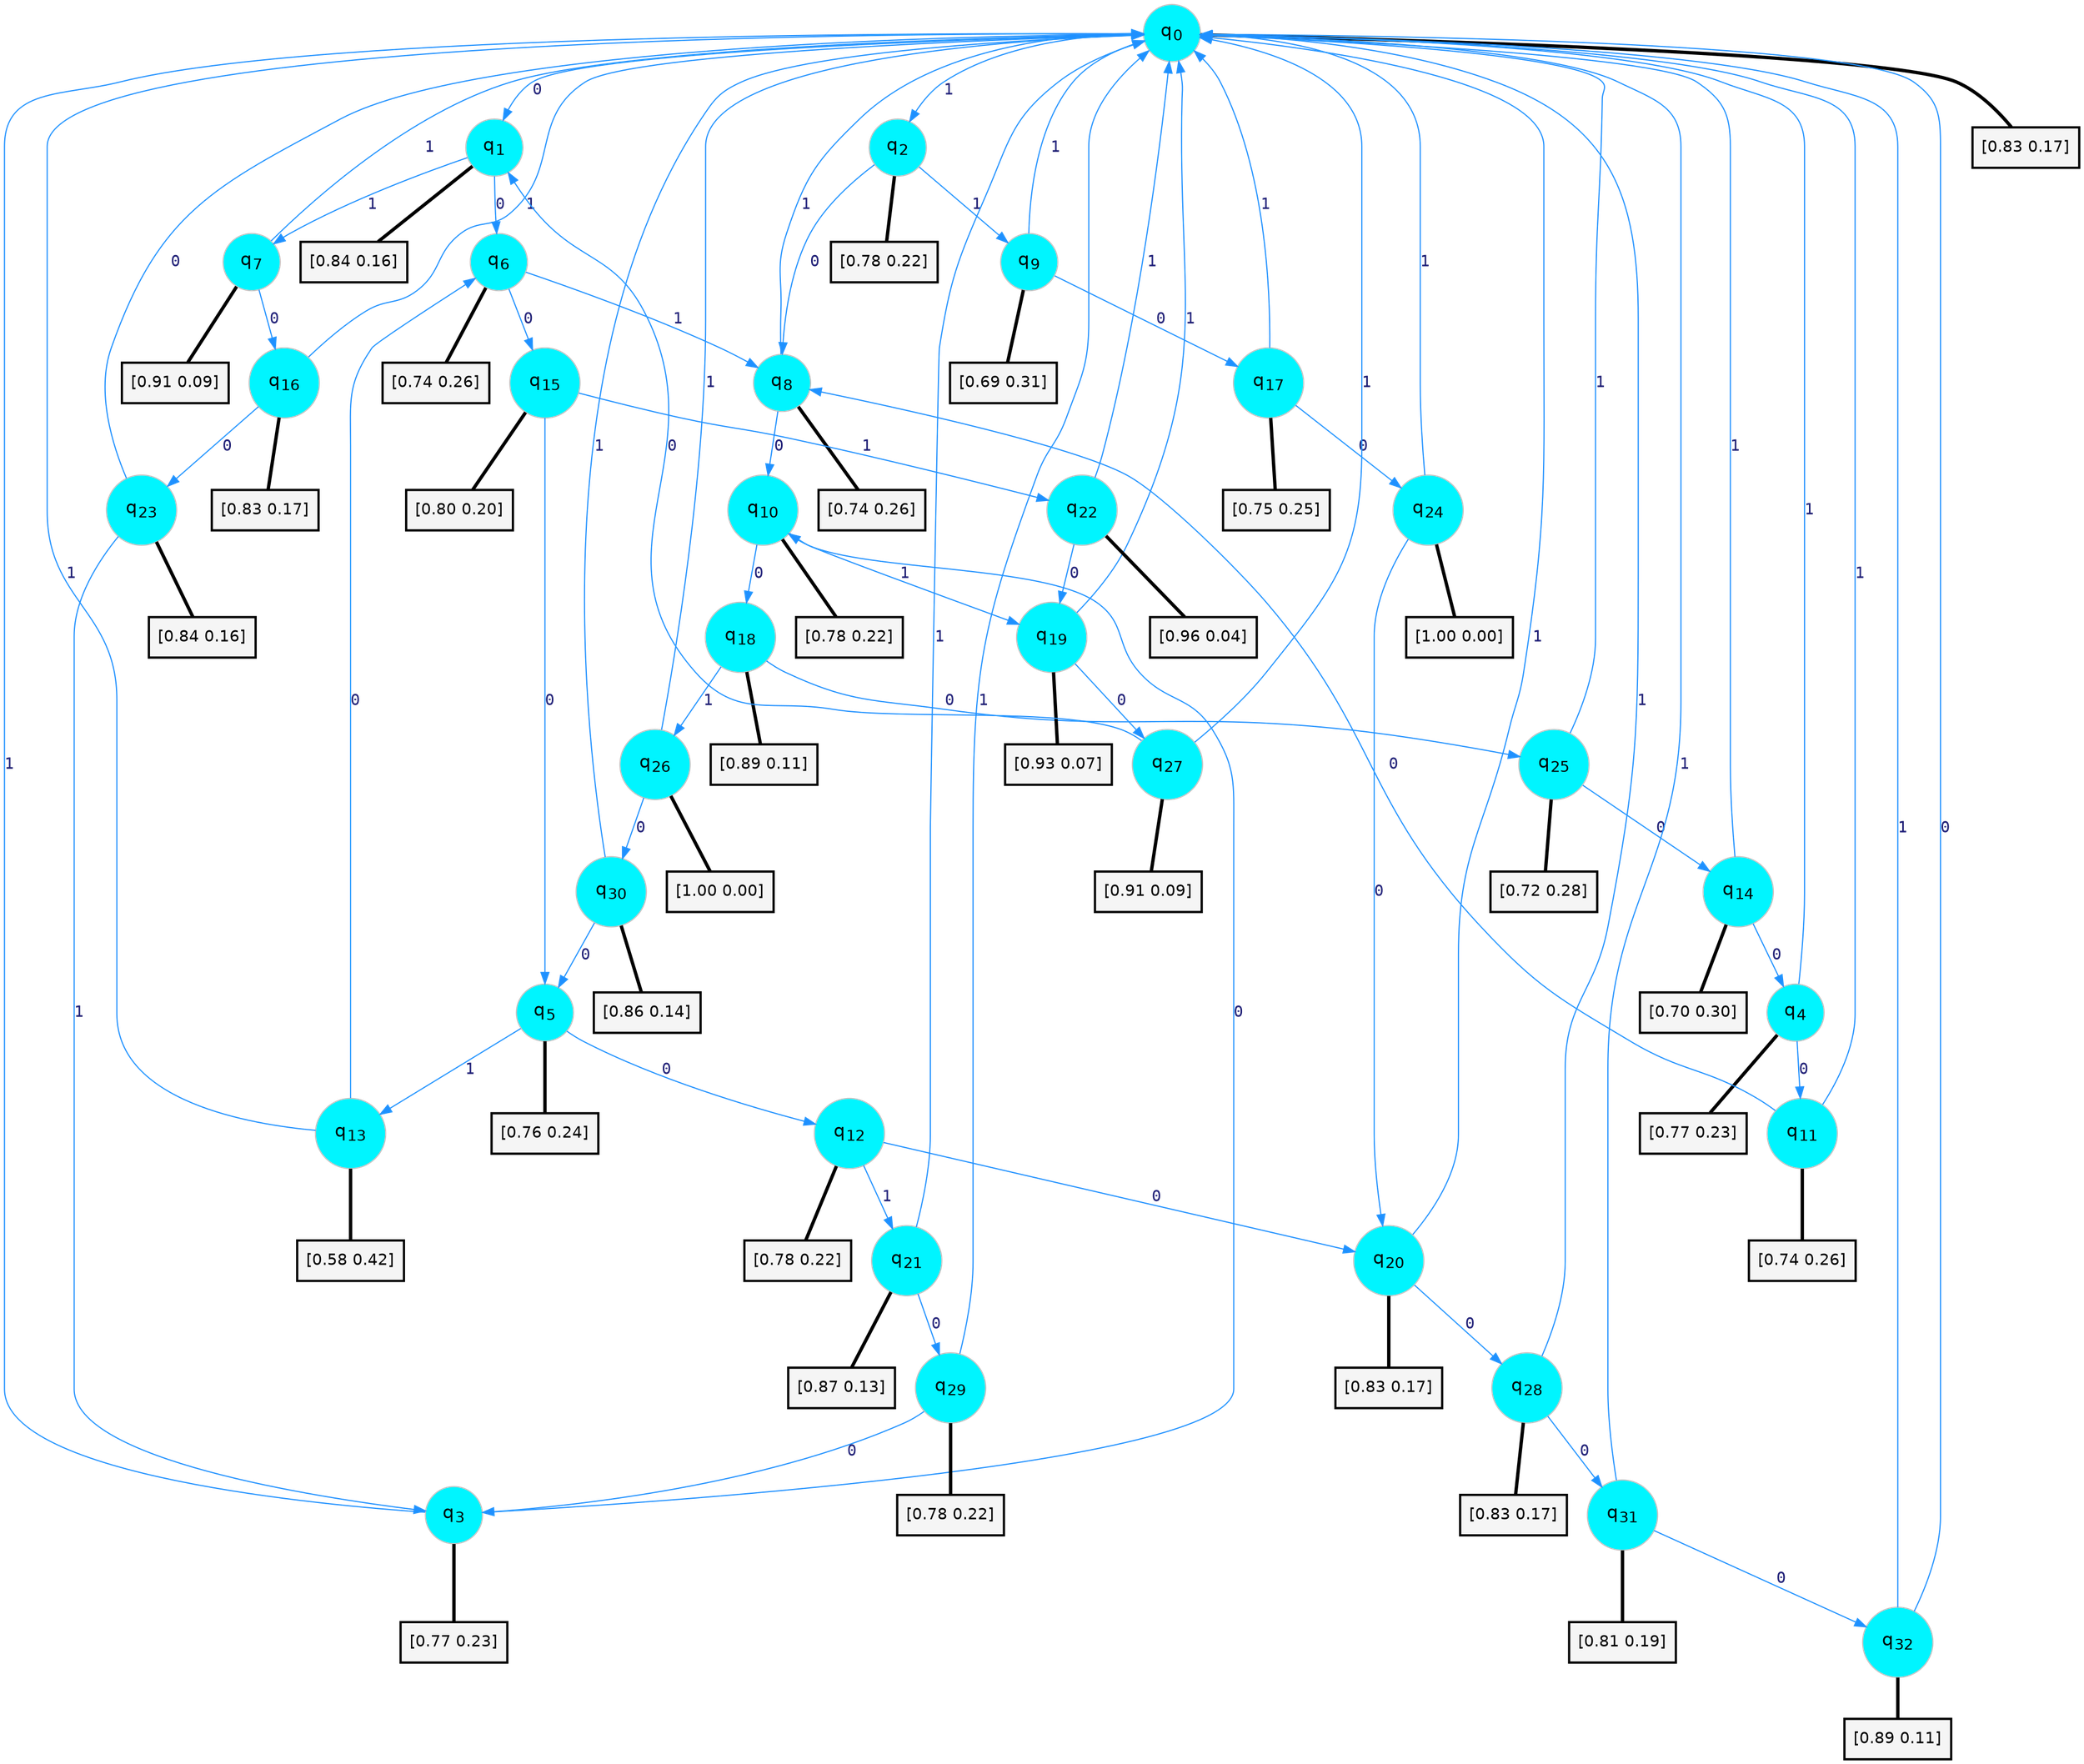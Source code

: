 digraph G {
graph [
bgcolor=transparent, dpi=300, rankdir=TD, size="40,25"];
node [
color=gray, fillcolor=turquoise1, fontcolor=black, fontname=Helvetica, fontsize=16, fontweight=bold, shape=circle, style=filled];
edge [
arrowsize=1, color=dodgerblue1, fontcolor=midnightblue, fontname=courier, fontweight=bold, penwidth=1, style=solid, weight=20];
0[label=<q<SUB>0</SUB>>];
1[label=<q<SUB>1</SUB>>];
2[label=<q<SUB>2</SUB>>];
3[label=<q<SUB>3</SUB>>];
4[label=<q<SUB>4</SUB>>];
5[label=<q<SUB>5</SUB>>];
6[label=<q<SUB>6</SUB>>];
7[label=<q<SUB>7</SUB>>];
8[label=<q<SUB>8</SUB>>];
9[label=<q<SUB>9</SUB>>];
10[label=<q<SUB>10</SUB>>];
11[label=<q<SUB>11</SUB>>];
12[label=<q<SUB>12</SUB>>];
13[label=<q<SUB>13</SUB>>];
14[label=<q<SUB>14</SUB>>];
15[label=<q<SUB>15</SUB>>];
16[label=<q<SUB>16</SUB>>];
17[label=<q<SUB>17</SUB>>];
18[label=<q<SUB>18</SUB>>];
19[label=<q<SUB>19</SUB>>];
20[label=<q<SUB>20</SUB>>];
21[label=<q<SUB>21</SUB>>];
22[label=<q<SUB>22</SUB>>];
23[label=<q<SUB>23</SUB>>];
24[label=<q<SUB>24</SUB>>];
25[label=<q<SUB>25</SUB>>];
26[label=<q<SUB>26</SUB>>];
27[label=<q<SUB>27</SUB>>];
28[label=<q<SUB>28</SUB>>];
29[label=<q<SUB>29</SUB>>];
30[label=<q<SUB>30</SUB>>];
31[label=<q<SUB>31</SUB>>];
32[label=<q<SUB>32</SUB>>];
33[label="[0.83 0.17]", shape=box,fontcolor=black, fontname=Helvetica, fontsize=14, penwidth=2, fillcolor=whitesmoke,color=black];
34[label="[0.84 0.16]", shape=box,fontcolor=black, fontname=Helvetica, fontsize=14, penwidth=2, fillcolor=whitesmoke,color=black];
35[label="[0.78 0.22]", shape=box,fontcolor=black, fontname=Helvetica, fontsize=14, penwidth=2, fillcolor=whitesmoke,color=black];
36[label="[0.77 0.23]", shape=box,fontcolor=black, fontname=Helvetica, fontsize=14, penwidth=2, fillcolor=whitesmoke,color=black];
37[label="[0.77 0.23]", shape=box,fontcolor=black, fontname=Helvetica, fontsize=14, penwidth=2, fillcolor=whitesmoke,color=black];
38[label="[0.76 0.24]", shape=box,fontcolor=black, fontname=Helvetica, fontsize=14, penwidth=2, fillcolor=whitesmoke,color=black];
39[label="[0.74 0.26]", shape=box,fontcolor=black, fontname=Helvetica, fontsize=14, penwidth=2, fillcolor=whitesmoke,color=black];
40[label="[0.91 0.09]", shape=box,fontcolor=black, fontname=Helvetica, fontsize=14, penwidth=2, fillcolor=whitesmoke,color=black];
41[label="[0.74 0.26]", shape=box,fontcolor=black, fontname=Helvetica, fontsize=14, penwidth=2, fillcolor=whitesmoke,color=black];
42[label="[0.69 0.31]", shape=box,fontcolor=black, fontname=Helvetica, fontsize=14, penwidth=2, fillcolor=whitesmoke,color=black];
43[label="[0.78 0.22]", shape=box,fontcolor=black, fontname=Helvetica, fontsize=14, penwidth=2, fillcolor=whitesmoke,color=black];
44[label="[0.74 0.26]", shape=box,fontcolor=black, fontname=Helvetica, fontsize=14, penwidth=2, fillcolor=whitesmoke,color=black];
45[label="[0.78 0.22]", shape=box,fontcolor=black, fontname=Helvetica, fontsize=14, penwidth=2, fillcolor=whitesmoke,color=black];
46[label="[0.58 0.42]", shape=box,fontcolor=black, fontname=Helvetica, fontsize=14, penwidth=2, fillcolor=whitesmoke,color=black];
47[label="[0.70 0.30]", shape=box,fontcolor=black, fontname=Helvetica, fontsize=14, penwidth=2, fillcolor=whitesmoke,color=black];
48[label="[0.80 0.20]", shape=box,fontcolor=black, fontname=Helvetica, fontsize=14, penwidth=2, fillcolor=whitesmoke,color=black];
49[label="[0.83 0.17]", shape=box,fontcolor=black, fontname=Helvetica, fontsize=14, penwidth=2, fillcolor=whitesmoke,color=black];
50[label="[0.75 0.25]", shape=box,fontcolor=black, fontname=Helvetica, fontsize=14, penwidth=2, fillcolor=whitesmoke,color=black];
51[label="[0.89 0.11]", shape=box,fontcolor=black, fontname=Helvetica, fontsize=14, penwidth=2, fillcolor=whitesmoke,color=black];
52[label="[0.93 0.07]", shape=box,fontcolor=black, fontname=Helvetica, fontsize=14, penwidth=2, fillcolor=whitesmoke,color=black];
53[label="[0.83 0.17]", shape=box,fontcolor=black, fontname=Helvetica, fontsize=14, penwidth=2, fillcolor=whitesmoke,color=black];
54[label="[0.87 0.13]", shape=box,fontcolor=black, fontname=Helvetica, fontsize=14, penwidth=2, fillcolor=whitesmoke,color=black];
55[label="[0.96 0.04]", shape=box,fontcolor=black, fontname=Helvetica, fontsize=14, penwidth=2, fillcolor=whitesmoke,color=black];
56[label="[0.84 0.16]", shape=box,fontcolor=black, fontname=Helvetica, fontsize=14, penwidth=2, fillcolor=whitesmoke,color=black];
57[label="[1.00 0.00]", shape=box,fontcolor=black, fontname=Helvetica, fontsize=14, penwidth=2, fillcolor=whitesmoke,color=black];
58[label="[0.72 0.28]", shape=box,fontcolor=black, fontname=Helvetica, fontsize=14, penwidth=2, fillcolor=whitesmoke,color=black];
59[label="[1.00 0.00]", shape=box,fontcolor=black, fontname=Helvetica, fontsize=14, penwidth=2, fillcolor=whitesmoke,color=black];
60[label="[0.91 0.09]", shape=box,fontcolor=black, fontname=Helvetica, fontsize=14, penwidth=2, fillcolor=whitesmoke,color=black];
61[label="[0.83 0.17]", shape=box,fontcolor=black, fontname=Helvetica, fontsize=14, penwidth=2, fillcolor=whitesmoke,color=black];
62[label="[0.78 0.22]", shape=box,fontcolor=black, fontname=Helvetica, fontsize=14, penwidth=2, fillcolor=whitesmoke,color=black];
63[label="[0.86 0.14]", shape=box,fontcolor=black, fontname=Helvetica, fontsize=14, penwidth=2, fillcolor=whitesmoke,color=black];
64[label="[0.81 0.19]", shape=box,fontcolor=black, fontname=Helvetica, fontsize=14, penwidth=2, fillcolor=whitesmoke,color=black];
65[label="[0.89 0.11]", shape=box,fontcolor=black, fontname=Helvetica, fontsize=14, penwidth=2, fillcolor=whitesmoke,color=black];
0->1 [label=0];
0->2 [label=1];
0->33 [arrowhead=none, penwidth=3,color=black];
1->6 [label=0];
1->7 [label=1];
1->34 [arrowhead=none, penwidth=3,color=black];
2->8 [label=0];
2->9 [label=1];
2->35 [arrowhead=none, penwidth=3,color=black];
3->10 [label=0];
3->0 [label=1];
3->36 [arrowhead=none, penwidth=3,color=black];
4->11 [label=0];
4->0 [label=1];
4->37 [arrowhead=none, penwidth=3,color=black];
5->12 [label=0];
5->13 [label=1];
5->38 [arrowhead=none, penwidth=3,color=black];
6->15 [label=0];
6->8 [label=1];
6->39 [arrowhead=none, penwidth=3,color=black];
7->16 [label=0];
7->0 [label=1];
7->40 [arrowhead=none, penwidth=3,color=black];
8->10 [label=0];
8->0 [label=1];
8->41 [arrowhead=none, penwidth=3,color=black];
9->17 [label=0];
9->0 [label=1];
9->42 [arrowhead=none, penwidth=3,color=black];
10->18 [label=0];
10->19 [label=1];
10->43 [arrowhead=none, penwidth=3,color=black];
11->8 [label=0];
11->0 [label=1];
11->44 [arrowhead=none, penwidth=3,color=black];
12->20 [label=0];
12->21 [label=1];
12->45 [arrowhead=none, penwidth=3,color=black];
13->6 [label=0];
13->0 [label=1];
13->46 [arrowhead=none, penwidth=3,color=black];
14->4 [label=0];
14->0 [label=1];
14->47 [arrowhead=none, penwidth=3,color=black];
15->5 [label=0];
15->22 [label=1];
15->48 [arrowhead=none, penwidth=3,color=black];
16->23 [label=0];
16->0 [label=1];
16->49 [arrowhead=none, penwidth=3,color=black];
17->24 [label=0];
17->0 [label=1];
17->50 [arrowhead=none, penwidth=3,color=black];
18->25 [label=0];
18->26 [label=1];
18->51 [arrowhead=none, penwidth=3,color=black];
19->27 [label=0];
19->0 [label=1];
19->52 [arrowhead=none, penwidth=3,color=black];
20->28 [label=0];
20->0 [label=1];
20->53 [arrowhead=none, penwidth=3,color=black];
21->29 [label=0];
21->0 [label=1];
21->54 [arrowhead=none, penwidth=3,color=black];
22->19 [label=0];
22->0 [label=1];
22->55 [arrowhead=none, penwidth=3,color=black];
23->0 [label=0];
23->3 [label=1];
23->56 [arrowhead=none, penwidth=3,color=black];
24->20 [label=0];
24->0 [label=1];
24->57 [arrowhead=none, penwidth=3,color=black];
25->14 [label=0];
25->0 [label=1];
25->58 [arrowhead=none, penwidth=3,color=black];
26->30 [label=0];
26->0 [label=1];
26->59 [arrowhead=none, penwidth=3,color=black];
27->1 [label=0];
27->0 [label=1];
27->60 [arrowhead=none, penwidth=3,color=black];
28->31 [label=0];
28->0 [label=1];
28->61 [arrowhead=none, penwidth=3,color=black];
29->3 [label=0];
29->0 [label=1];
29->62 [arrowhead=none, penwidth=3,color=black];
30->5 [label=0];
30->0 [label=1];
30->63 [arrowhead=none, penwidth=3,color=black];
31->32 [label=0];
31->0 [label=1];
31->64 [arrowhead=none, penwidth=3,color=black];
32->0 [label=0];
32->0 [label=1];
32->65 [arrowhead=none, penwidth=3,color=black];
}
